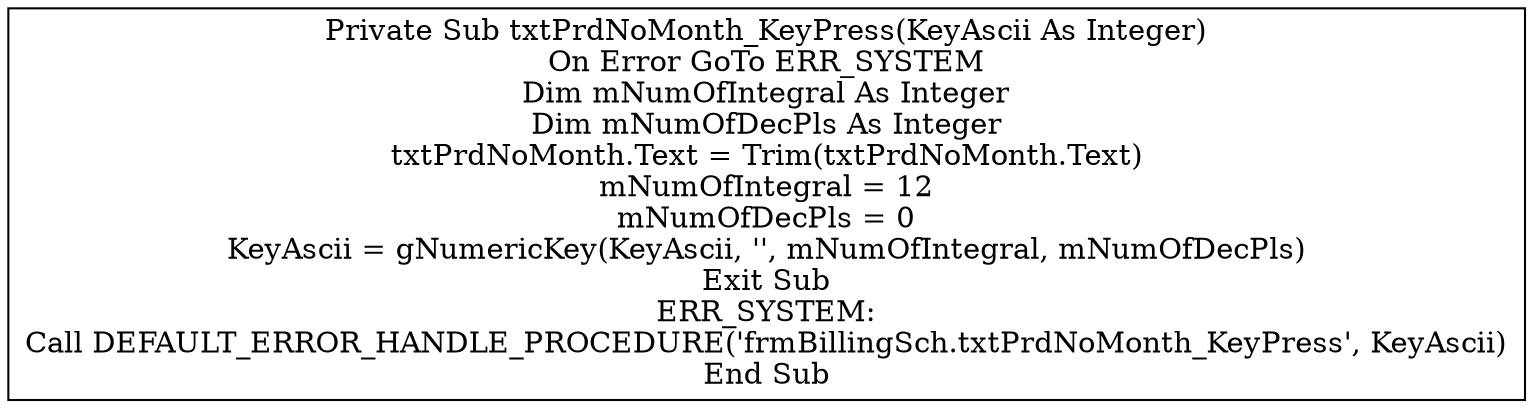 digraph G{
Node_1 [ label ="Private Sub txtPrdNoMonth_KeyPress(KeyAscii As Integer)\nOn Error GoTo ERR_SYSTEM\nDim mNumOfIntegral As Integer\nDim mNumOfDecPls As Integer\ntxtPrdNoMonth.Text = Trim(txtPrdNoMonth.Text)\nmNumOfIntegral = 12\nmNumOfDecPls = 0\nKeyAscii = gNumericKey(KeyAscii, '', mNumOfIntegral, mNumOfDecPls)\nExit Sub\nERR_SYSTEM:\nCall DEFAULT_ERROR_HANDLE_PROCEDURE('frmBillingSch.txtPrdNoMonth_KeyPress', KeyAscii)\nEnd Sub",shape="box"];
}
